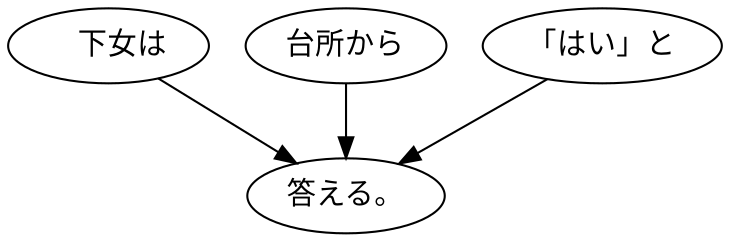 digraph graph5323 {
	node0 [label="　下女は"];
	node1 [label="台所から"];
	node2 [label="「はい」と"];
	node3 [label="答える。"];
	node0 -> node3;
	node1 -> node3;
	node2 -> node3;
}
